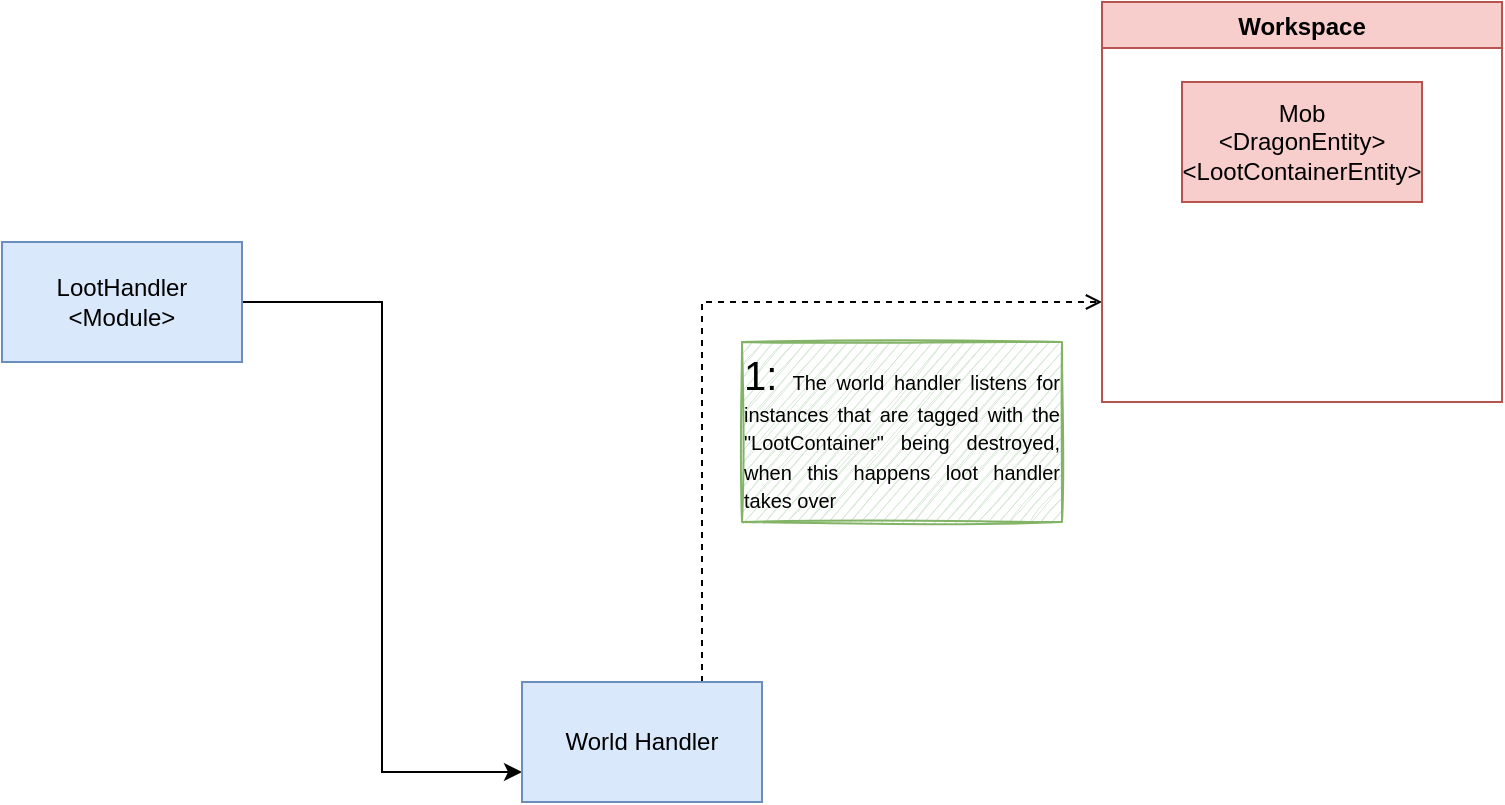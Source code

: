 <mxfile version="16.5.1" type="device"><diagram id="f8i51Wy8yR0YjcPofR06" name="Page-1"><mxGraphModel dx="1102" dy="857" grid="1" gridSize="10" guides="1" tooltips="1" connect="1" arrows="1" fold="1" page="1" pageScale="1" pageWidth="850" pageHeight="1100" math="0" shadow="0"><root><mxCell id="0"/><mxCell id="1" parent="0"/><mxCell id="IC-OBt94ASZ9P3t-XTdc-1" style="edgeStyle=orthogonalEdgeStyle;rounded=0;orthogonalLoop=1;jettySize=auto;html=1;entryX=0;entryY=0.75;entryDx=0;entryDy=0;" parent="1" source="pdx8LN4nuDpqbCb9mIlN-2" target="pdx8LN4nuDpqbCb9mIlN-4" edge="1"><mxGeometry relative="1" as="geometry"/></mxCell><mxCell id="pdx8LN4nuDpqbCb9mIlN-2" value="LootHandler&lt;br&gt;&amp;lt;Module&amp;gt;" style="rounded=0;whiteSpace=wrap;html=1;fillColor=#dae8fc;strokeColor=#6c8ebf;" parent="1" vertex="1"><mxGeometry x="50" y="220" width="120" height="60" as="geometry"/></mxCell><mxCell id="IC-OBt94ASZ9P3t-XTdc-4" style="edgeStyle=orthogonalEdgeStyle;rounded=0;orthogonalLoop=1;jettySize=auto;html=1;exitX=0.75;exitY=0;exitDx=0;exitDy=0;entryX=0;entryY=0.75;entryDx=0;entryDy=0;dashed=1;endArrow=open;endFill=0;" parent="1" source="pdx8LN4nuDpqbCb9mIlN-4" target="IC-OBt94ASZ9P3t-XTdc-2" edge="1"><mxGeometry relative="1" as="geometry"/></mxCell><mxCell id="pdx8LN4nuDpqbCb9mIlN-4" value="World Handler" style="rounded=0;whiteSpace=wrap;html=1;fillColor=#dae8fc;strokeColor=#6c8ebf;" parent="1" vertex="1"><mxGeometry x="310" y="440" width="120" height="60" as="geometry"/></mxCell><mxCell id="pdx8LN4nuDpqbCb9mIlN-5" value="&lt;div style=&quot;text-align: justify&quot;&gt;&lt;font style=&quot;font-size: 20px&quot;&gt;1: &lt;/font&gt;&lt;font style=&quot;font-size: 10px&quot;&gt;The world handler listens for instances that are tagged with the &quot;LootContainer&quot; being destroyed, when this happens loot handler takes over&lt;/font&gt;&lt;/div&gt;" style="rounded=0;whiteSpace=wrap;html=1;fillColor=#d5e8d4;strokeColor=#82b366;sketch=1;" parent="1" vertex="1"><mxGeometry x="420" y="270" width="160" height="90" as="geometry"/></mxCell><mxCell id="IC-OBt94ASZ9P3t-XTdc-2" value="Workspace" style="swimlane;fillColor=#f8cecc;strokeColor=#b85450;" parent="1" vertex="1"><mxGeometry x="600" y="100" width="200" height="200" as="geometry"/></mxCell><mxCell id="IC-OBt94ASZ9P3t-XTdc-3" value="Mob&lt;br&gt;&amp;lt;DragonEntity&amp;gt;&lt;br&gt;&amp;lt;LootContainerEntity&amp;gt;" style="rounded=0;whiteSpace=wrap;html=1;fillColor=#f8cecc;strokeColor=#b85450;" parent="IC-OBt94ASZ9P3t-XTdc-2" vertex="1"><mxGeometry x="40" y="40" width="120" height="60" as="geometry"/></mxCell></root></mxGraphModel></diagram></mxfile>